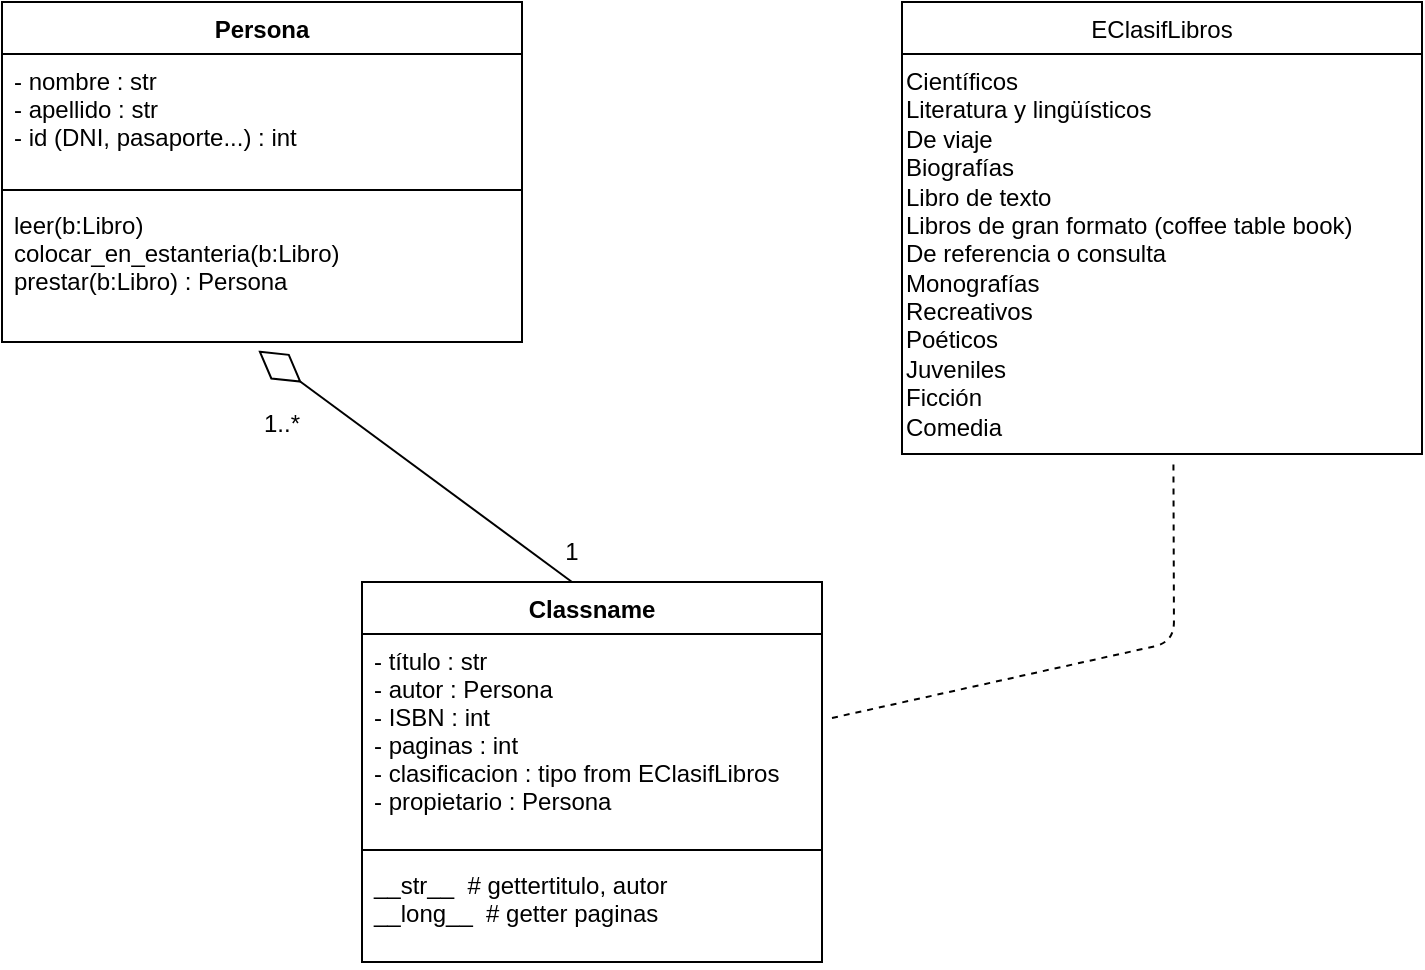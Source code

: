 <mxfile>
    <diagram id="z9bSB5tBgr-KjvTVp4J5" name="Page-1">
        <mxGraphModel dx="576" dy="424" grid="1" gridSize="10" guides="1" tooltips="1" connect="1" arrows="1" fold="1" page="1" pageScale="1" pageWidth="827" pageHeight="1169" background="none" math="0" shadow="0">
            <root>
                <mxCell id="0"/>
                <mxCell id="1" parent="0"/>
                <mxCell id="6" value="EClasifLibros" style="swimlane;fontStyle=0;childLayout=stackLayout;horizontal=1;startSize=26;fillColor=none;horizontalStack=0;resizeParent=1;resizeParentMax=0;resizeLast=0;collapsible=1;marginBottom=0;" parent="1" vertex="1">
                    <mxGeometry x="520" y="80" width="260" height="226" as="geometry"/>
                </mxCell>
                <mxCell id="13" value="&lt;div&gt;Científicos&lt;/div&gt;&lt;div&gt;Literatura y lingüísticos&lt;/div&gt;&lt;div&gt;De viaje&lt;/div&gt;&lt;div&gt;Biografías&lt;/div&gt;&lt;div&gt;Libro de texto&lt;/div&gt;&lt;div&gt;Libros de gran formato (coffee table book)&lt;/div&gt;&lt;div&gt;De referencia o consulta&lt;/div&gt;&lt;div&gt;Monografías&lt;/div&gt;&lt;div&gt;Recreativos&lt;/div&gt;&lt;div&gt;Poéticos&lt;/div&gt;&lt;div&gt;Juveniles&lt;/div&gt;&lt;div&gt;Ficción&lt;/div&gt;&lt;div&gt;Comedia&lt;/div&gt;" style="text;html=1;align=left;verticalAlign=middle;resizable=0;points=[];autosize=1;strokeColor=none;fillColor=none;" parent="6" vertex="1">
                    <mxGeometry y="26" width="260" height="200" as="geometry"/>
                </mxCell>
                <mxCell id="15" value="Persona" style="swimlane;fontStyle=1;align=center;verticalAlign=top;childLayout=stackLayout;horizontal=1;startSize=26;horizontalStack=0;resizeParent=1;resizeParentMax=0;resizeLast=0;collapsible=1;marginBottom=0;" parent="1" vertex="1">
                    <mxGeometry x="70" y="80" width="260" height="170" as="geometry"/>
                </mxCell>
                <mxCell id="16" value="- nombre : str&#10;- apellido : str&#10;- id (DNI, pasaporte...) : int" style="text;strokeColor=none;fillColor=none;align=left;verticalAlign=top;spacingLeft=4;spacingRight=4;overflow=hidden;rotatable=0;points=[[0,0.5],[1,0.5]];portConstraint=eastwest;" parent="15" vertex="1">
                    <mxGeometry y="26" width="260" height="64" as="geometry"/>
                </mxCell>
                <mxCell id="17" value="" style="line;strokeWidth=1;fillColor=none;align=left;verticalAlign=middle;spacingTop=-1;spacingLeft=3;spacingRight=3;rotatable=0;labelPosition=right;points=[];portConstraint=eastwest;strokeColor=inherit;" parent="15" vertex="1">
                    <mxGeometry y="90" width="260" height="8" as="geometry"/>
                </mxCell>
                <mxCell id="18" value="leer(b:Libro)&#10;colocar_en_estanteria(b:Libro)&#10;prestar(b:Libro) : Persona" style="text;strokeColor=none;fillColor=none;align=left;verticalAlign=top;spacingLeft=4;spacingRight=4;overflow=hidden;rotatable=0;points=[[0,0.5],[1,0.5]];portConstraint=eastwest;" parent="15" vertex="1">
                    <mxGeometry y="98" width="260" height="72" as="geometry"/>
                </mxCell>
                <mxCell id="20" value="" style="endArrow=diamondThin;endFill=0;endSize=24;html=1;exitX=0.5;exitY=0;exitDx=0;exitDy=0;entryX=0.493;entryY=1.06;entryDx=0;entryDy=0;entryPerimeter=0;" parent="1" target="18" edge="1">
                    <mxGeometry width="160" relative="1" as="geometry">
                        <mxPoint x="355" y="370" as="sourcePoint"/>
                        <mxPoint x="190" y="220" as="targetPoint"/>
                    </mxGeometry>
                </mxCell>
                <mxCell id="21" value="" style="endArrow=none;dashed=1;html=1;entryX=0.522;entryY=1.022;entryDx=0;entryDy=0;entryPerimeter=0;exitX=1;exitY=0.5;exitDx=0;exitDy=0;" parent="1" target="13" edge="1">
                    <mxGeometry width="50" height="50" relative="1" as="geometry">
                        <mxPoint x="485.0" y="438" as="sourcePoint"/>
                        <mxPoint x="440" y="250" as="targetPoint"/>
                        <Array as="points">
                            <mxPoint x="656" y="400"/>
                        </Array>
                    </mxGeometry>
                </mxCell>
                <mxCell id="22" value="1" style="text;html=1;strokeColor=none;fillColor=none;align=center;verticalAlign=middle;whiteSpace=wrap;rounded=0;" parent="1" vertex="1">
                    <mxGeometry x="340" y="340" width="30" height="30" as="geometry"/>
                </mxCell>
                <mxCell id="23" value="1..*" style="text;html=1;strokeColor=none;fillColor=none;align=center;verticalAlign=middle;whiteSpace=wrap;rounded=0;" parent="1" vertex="1">
                    <mxGeometry x="200" y="276" width="20" height="30" as="geometry"/>
                </mxCell>
                <mxCell id="25" value="Classname" style="swimlane;fontStyle=1;align=center;verticalAlign=top;childLayout=stackLayout;horizontal=1;startSize=26;horizontalStack=0;resizeParent=1;resizeParentMax=0;resizeLast=0;collapsible=1;marginBottom=0;" parent="1" vertex="1">
                    <mxGeometry x="250" y="370" width="230" height="190" as="geometry"/>
                </mxCell>
                <mxCell id="26" value="- título : str&#10;- autor : Persona&#10;- ISBN : int&#10;- paginas : int&#10;- clasificacion : tipo from EClasifLibros&#10;- propietario : Persona" style="text;strokeColor=none;fillColor=none;align=left;verticalAlign=top;spacingLeft=4;spacingRight=4;overflow=hidden;rotatable=0;points=[[0,0.5],[1,0.5]];portConstraint=eastwest;" parent="25" vertex="1">
                    <mxGeometry y="26" width="230" height="104" as="geometry"/>
                </mxCell>
                <mxCell id="27" value="" style="line;strokeWidth=1;fillColor=none;align=left;verticalAlign=middle;spacingTop=-1;spacingLeft=3;spacingRight=3;rotatable=0;labelPosition=right;points=[];portConstraint=eastwest;strokeColor=inherit;" parent="25" vertex="1">
                    <mxGeometry y="130" width="230" height="8" as="geometry"/>
                </mxCell>
                <mxCell id="28" value="__str__  # gettertitulo, autor&#10;__long__  # getter paginas&#10;" style="text;strokeColor=none;fillColor=none;align=left;verticalAlign=top;spacingLeft=4;spacingRight=4;overflow=hidden;rotatable=0;points=[[0,0.5],[1,0.5]];portConstraint=eastwest;" parent="25" vertex="1">
                    <mxGeometry y="138" width="230" height="52" as="geometry"/>
                </mxCell>
            </root>
        </mxGraphModel>
    </diagram>
</mxfile>
